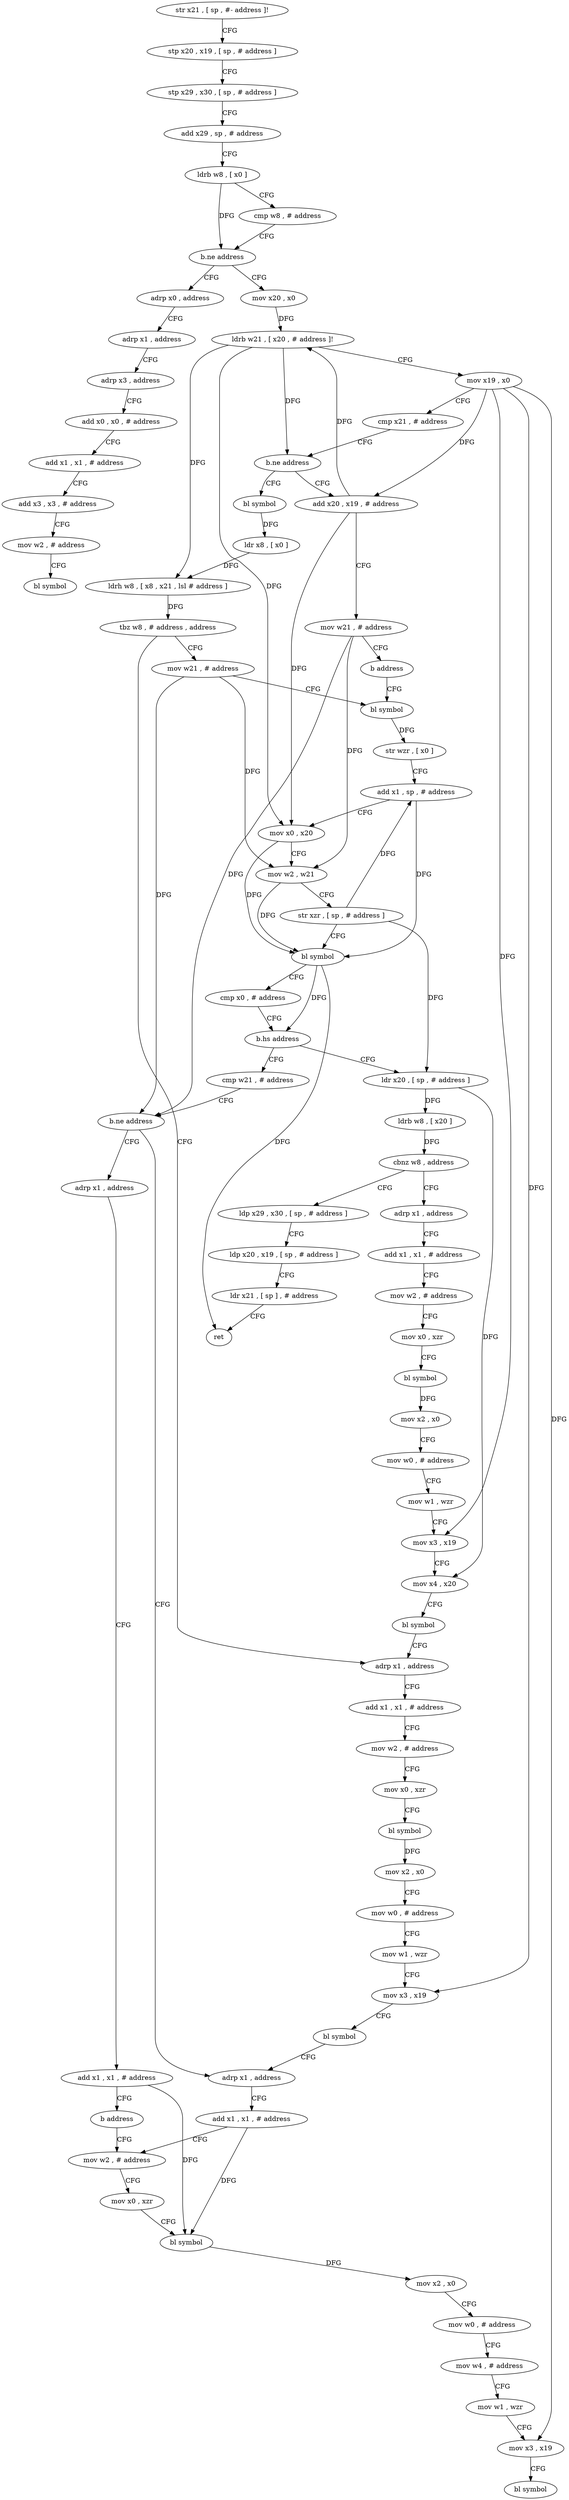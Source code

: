 digraph "func" {
"4209780" [label = "str x21 , [ sp , #- address ]!" ]
"4209784" [label = "stp x20 , x19 , [ sp , # address ]" ]
"4209788" [label = "stp x29 , x30 , [ sp , # address ]" ]
"4209792" [label = "add x29 , sp , # address" ]
"4209796" [label = "ldrb w8 , [ x0 ]" ]
"4209800" [label = "cmp w8 , # address" ]
"4209804" [label = "b.ne address" ]
"4209924" [label = "adrp x0 , address" ]
"4209808" [label = "mov x20 , x0" ]
"4209928" [label = "adrp x1 , address" ]
"4209932" [label = "adrp x3 , address" ]
"4209936" [label = "add x0 , x0 , # address" ]
"4209940" [label = "add x1 , x1 , # address" ]
"4209944" [label = "add x3 , x3 , # address" ]
"4209948" [label = "mov w2 , # address" ]
"4209952" [label = "bl symbol" ]
"4209812" [label = "ldrb w21 , [ x20 , # address ]!" ]
"4209816" [label = "mov x19 , x0" ]
"4209820" [label = "cmp x21 , # address" ]
"4209824" [label = "b.ne address" ]
"4209840" [label = "bl symbol" ]
"4209828" [label = "add x20 , x19 , # address" ]
"4209844" [label = "ldr x8 , [ x0 ]" ]
"4209848" [label = "ldrh w8 , [ x8 , x21 , lsl # address ]" ]
"4209852" [label = "tbz w8 , # address , address" ]
"4210020" [label = "adrp x1 , address" ]
"4209856" [label = "mov w21 , # address" ]
"4209832" [label = "mov w21 , # address" ]
"4209836" [label = "b address" ]
"4209860" [label = "bl symbol" ]
"4210024" [label = "add x1 , x1 , # address" ]
"4210028" [label = "mov w2 , # address" ]
"4210032" [label = "mov x0 , xzr" ]
"4210036" [label = "bl symbol" ]
"4210040" [label = "mov x2 , x0" ]
"4210044" [label = "mov w0 , # address" ]
"4210048" [label = "mov w1 , wzr" ]
"4210052" [label = "mov x3 , x19" ]
"4210056" [label = "bl symbol" ]
"4210060" [label = "adrp x1 , address" ]
"4209864" [label = "str wzr , [ x0 ]" ]
"4209868" [label = "add x1 , sp , # address" ]
"4209872" [label = "mov x0 , x20" ]
"4209876" [label = "mov w2 , w21" ]
"4209880" [label = "str xzr , [ sp , # address ]" ]
"4209884" [label = "bl symbol" ]
"4209888" [label = "cmp x0 , # address" ]
"4209892" [label = "b.hs address" ]
"4209956" [label = "cmp w21 , # address" ]
"4209896" [label = "ldr x20 , [ sp , # address ]" ]
"4209960" [label = "b.ne address" ]
"4209964" [label = "adrp x1 , address" ]
"4209900" [label = "ldrb w8 , [ x20 ]" ]
"4209904" [label = "cbnz w8 , address" ]
"4209976" [label = "adrp x1 , address" ]
"4209908" [label = "ldp x29 , x30 , [ sp , # address ]" ]
"4210064" [label = "add x1 , x1 , # address" ]
"4210068" [label = "mov w2 , # address" ]
"4209968" [label = "add x1 , x1 , # address" ]
"4209972" [label = "b address" ]
"4209980" [label = "add x1 , x1 , # address" ]
"4209984" [label = "mov w2 , # address" ]
"4209988" [label = "mov x0 , xzr" ]
"4209992" [label = "bl symbol" ]
"4209996" [label = "mov x2 , x0" ]
"4210000" [label = "mov w0 , # address" ]
"4210004" [label = "mov w1 , wzr" ]
"4210008" [label = "mov x3 , x19" ]
"4210012" [label = "mov x4 , x20" ]
"4210016" [label = "bl symbol" ]
"4209912" [label = "ldp x20 , x19 , [ sp , # address ]" ]
"4209916" [label = "ldr x21 , [ sp ] , # address" ]
"4209920" [label = "ret" ]
"4210072" [label = "mov x0 , xzr" ]
"4210076" [label = "bl symbol" ]
"4210080" [label = "mov x2 , x0" ]
"4210084" [label = "mov w0 , # address" ]
"4210088" [label = "mov w4 , # address" ]
"4210092" [label = "mov w1 , wzr" ]
"4210096" [label = "mov x3 , x19" ]
"4210100" [label = "bl symbol" ]
"4209780" -> "4209784" [ label = "CFG" ]
"4209784" -> "4209788" [ label = "CFG" ]
"4209788" -> "4209792" [ label = "CFG" ]
"4209792" -> "4209796" [ label = "CFG" ]
"4209796" -> "4209800" [ label = "CFG" ]
"4209796" -> "4209804" [ label = "DFG" ]
"4209800" -> "4209804" [ label = "CFG" ]
"4209804" -> "4209924" [ label = "CFG" ]
"4209804" -> "4209808" [ label = "CFG" ]
"4209924" -> "4209928" [ label = "CFG" ]
"4209808" -> "4209812" [ label = "DFG" ]
"4209928" -> "4209932" [ label = "CFG" ]
"4209932" -> "4209936" [ label = "CFG" ]
"4209936" -> "4209940" [ label = "CFG" ]
"4209940" -> "4209944" [ label = "CFG" ]
"4209944" -> "4209948" [ label = "CFG" ]
"4209948" -> "4209952" [ label = "CFG" ]
"4209812" -> "4209816" [ label = "CFG" ]
"4209812" -> "4209872" [ label = "DFG" ]
"4209812" -> "4209824" [ label = "DFG" ]
"4209812" -> "4209848" [ label = "DFG" ]
"4209816" -> "4209820" [ label = "CFG" ]
"4209816" -> "4209828" [ label = "DFG" ]
"4209816" -> "4210052" [ label = "DFG" ]
"4209816" -> "4210096" [ label = "DFG" ]
"4209816" -> "4210008" [ label = "DFG" ]
"4209820" -> "4209824" [ label = "CFG" ]
"4209824" -> "4209840" [ label = "CFG" ]
"4209824" -> "4209828" [ label = "CFG" ]
"4209840" -> "4209844" [ label = "DFG" ]
"4209828" -> "4209832" [ label = "CFG" ]
"4209828" -> "4209812" [ label = "DFG" ]
"4209828" -> "4209872" [ label = "DFG" ]
"4209844" -> "4209848" [ label = "DFG" ]
"4209848" -> "4209852" [ label = "DFG" ]
"4209852" -> "4210020" [ label = "CFG" ]
"4209852" -> "4209856" [ label = "CFG" ]
"4210020" -> "4210024" [ label = "CFG" ]
"4209856" -> "4209860" [ label = "CFG" ]
"4209856" -> "4209876" [ label = "DFG" ]
"4209856" -> "4209960" [ label = "DFG" ]
"4209832" -> "4209836" [ label = "CFG" ]
"4209832" -> "4209876" [ label = "DFG" ]
"4209832" -> "4209960" [ label = "DFG" ]
"4209836" -> "4209860" [ label = "CFG" ]
"4209860" -> "4209864" [ label = "DFG" ]
"4210024" -> "4210028" [ label = "CFG" ]
"4210028" -> "4210032" [ label = "CFG" ]
"4210032" -> "4210036" [ label = "CFG" ]
"4210036" -> "4210040" [ label = "DFG" ]
"4210040" -> "4210044" [ label = "CFG" ]
"4210044" -> "4210048" [ label = "CFG" ]
"4210048" -> "4210052" [ label = "CFG" ]
"4210052" -> "4210056" [ label = "CFG" ]
"4210056" -> "4210060" [ label = "CFG" ]
"4210060" -> "4210064" [ label = "CFG" ]
"4209864" -> "4209868" [ label = "CFG" ]
"4209868" -> "4209872" [ label = "CFG" ]
"4209868" -> "4209884" [ label = "DFG" ]
"4209872" -> "4209876" [ label = "CFG" ]
"4209872" -> "4209884" [ label = "DFG" ]
"4209876" -> "4209880" [ label = "CFG" ]
"4209876" -> "4209884" [ label = "DFG" ]
"4209880" -> "4209884" [ label = "CFG" ]
"4209880" -> "4209868" [ label = "DFG" ]
"4209880" -> "4209896" [ label = "DFG" ]
"4209884" -> "4209888" [ label = "CFG" ]
"4209884" -> "4209892" [ label = "DFG" ]
"4209884" -> "4209920" [ label = "DFG" ]
"4209888" -> "4209892" [ label = "CFG" ]
"4209892" -> "4209956" [ label = "CFG" ]
"4209892" -> "4209896" [ label = "CFG" ]
"4209956" -> "4209960" [ label = "CFG" ]
"4209896" -> "4209900" [ label = "DFG" ]
"4209896" -> "4210012" [ label = "DFG" ]
"4209960" -> "4210060" [ label = "CFG" ]
"4209960" -> "4209964" [ label = "CFG" ]
"4209964" -> "4209968" [ label = "CFG" ]
"4209900" -> "4209904" [ label = "DFG" ]
"4209904" -> "4209976" [ label = "CFG" ]
"4209904" -> "4209908" [ label = "CFG" ]
"4209976" -> "4209980" [ label = "CFG" ]
"4209908" -> "4209912" [ label = "CFG" ]
"4210064" -> "4210068" [ label = "CFG" ]
"4210064" -> "4210076" [ label = "DFG" ]
"4210068" -> "4210072" [ label = "CFG" ]
"4209968" -> "4209972" [ label = "CFG" ]
"4209968" -> "4210076" [ label = "DFG" ]
"4209972" -> "4210068" [ label = "CFG" ]
"4209980" -> "4209984" [ label = "CFG" ]
"4209984" -> "4209988" [ label = "CFG" ]
"4209988" -> "4209992" [ label = "CFG" ]
"4209992" -> "4209996" [ label = "DFG" ]
"4209996" -> "4210000" [ label = "CFG" ]
"4210000" -> "4210004" [ label = "CFG" ]
"4210004" -> "4210008" [ label = "CFG" ]
"4210008" -> "4210012" [ label = "CFG" ]
"4210012" -> "4210016" [ label = "CFG" ]
"4210016" -> "4210020" [ label = "CFG" ]
"4209912" -> "4209916" [ label = "CFG" ]
"4209916" -> "4209920" [ label = "CFG" ]
"4210072" -> "4210076" [ label = "CFG" ]
"4210076" -> "4210080" [ label = "DFG" ]
"4210080" -> "4210084" [ label = "CFG" ]
"4210084" -> "4210088" [ label = "CFG" ]
"4210088" -> "4210092" [ label = "CFG" ]
"4210092" -> "4210096" [ label = "CFG" ]
"4210096" -> "4210100" [ label = "CFG" ]
}
